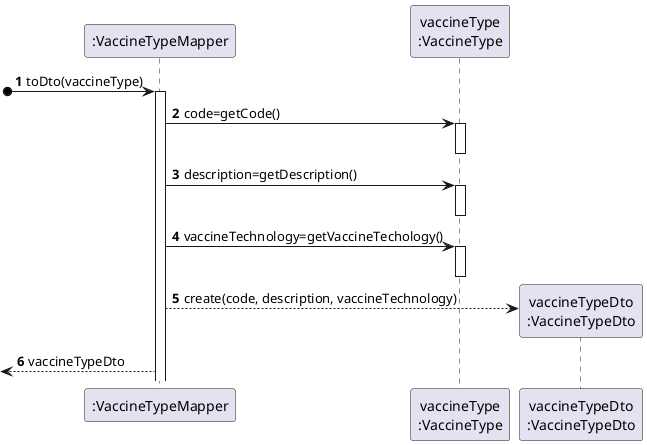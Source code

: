 @startuml

autonumber
participant ":VaccineTypeMapper" as vtMapper
participant "vaccineType\n:VaccineType" as vaccineType
participant "vaccineTypeDto\n:VaccineTypeDto" as vtDto

[o->vtMapper : toDto(vaccineType)
activate vtMapper

vtMapper -> vaccineType : code=getCode()
activate vaccineType
deactivate vaccineType
vtMapper -> vaccineType : description=getDescription()
activate vaccineType
deactivate vaccineType
vtMapper -> vaccineType : vaccineTechnology=getVaccineTechology()
activate vaccineType
deactivate vaccineType

vtMapper --> vtDto **: create(code, description, vaccineTechnology)

[<-- vtMapper : vaccineTypeDto
@enduml